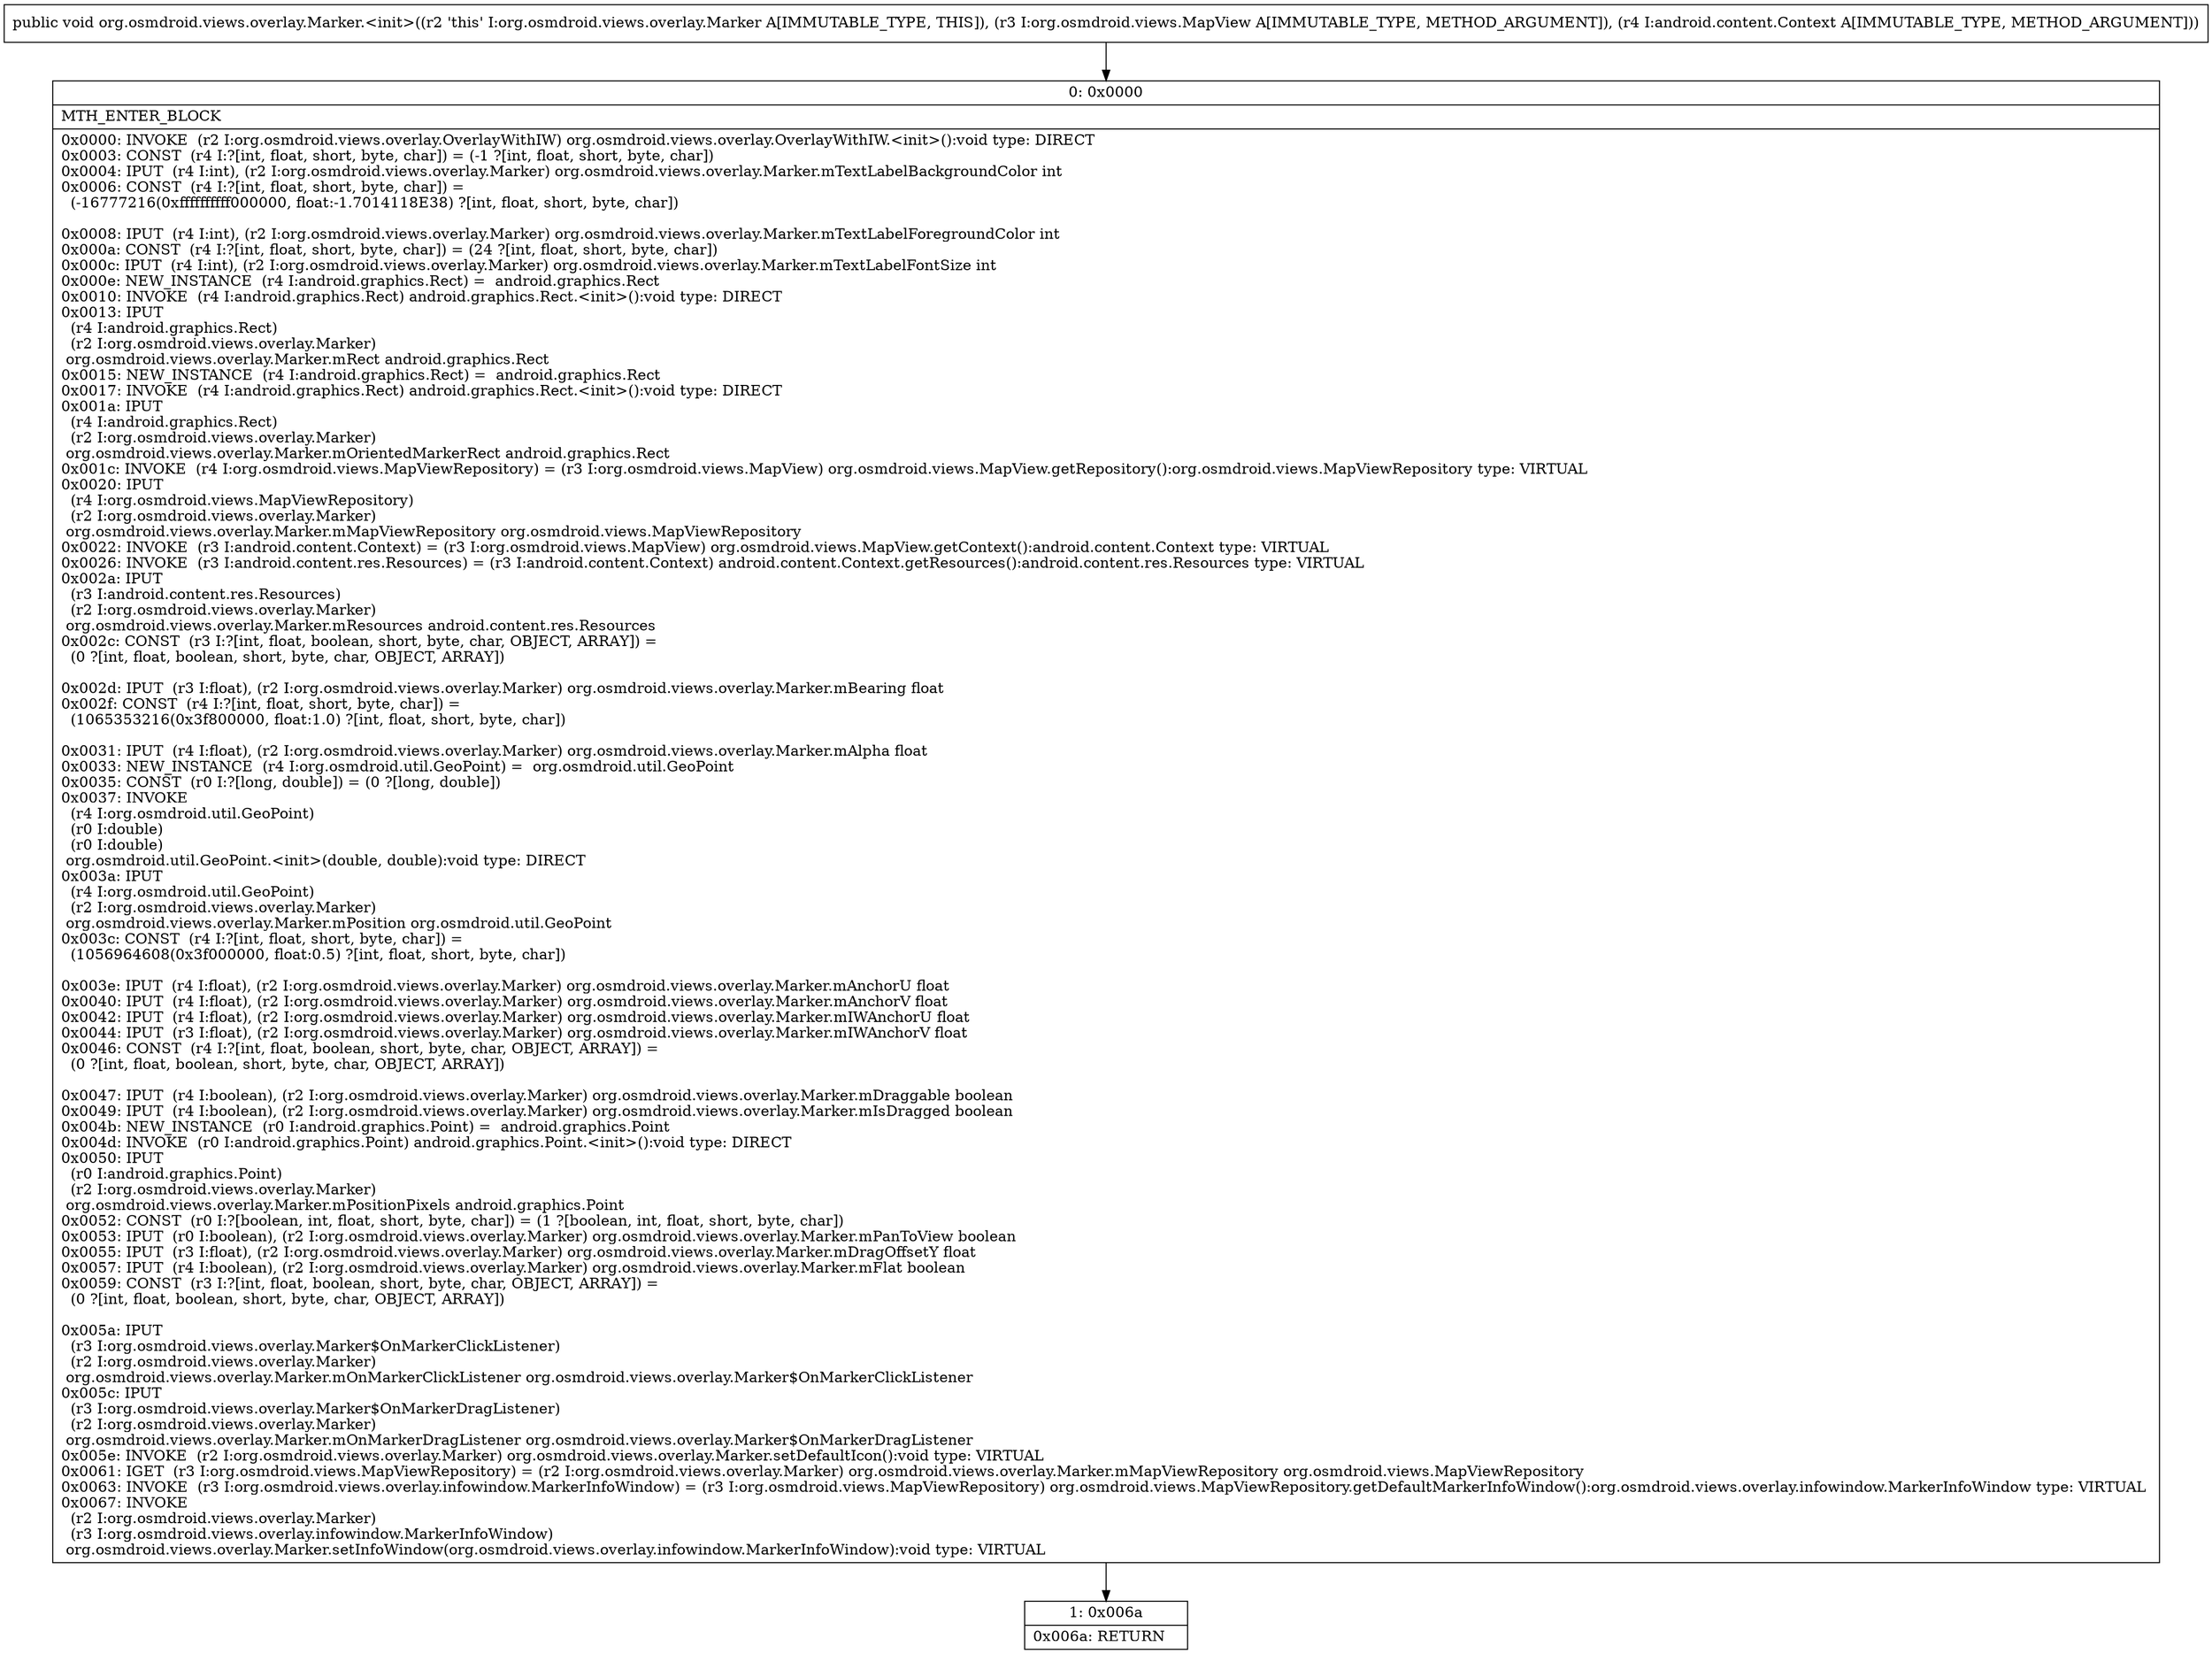 digraph "CFG fororg.osmdroid.views.overlay.Marker.\<init\>(Lorg\/osmdroid\/views\/MapView;Landroid\/content\/Context;)V" {
Node_0 [shape=record,label="{0\:\ 0x0000|MTH_ENTER_BLOCK\l|0x0000: INVOKE  (r2 I:org.osmdroid.views.overlay.OverlayWithIW) org.osmdroid.views.overlay.OverlayWithIW.\<init\>():void type: DIRECT \l0x0003: CONST  (r4 I:?[int, float, short, byte, char]) = (\-1 ?[int, float, short, byte, char]) \l0x0004: IPUT  (r4 I:int), (r2 I:org.osmdroid.views.overlay.Marker) org.osmdroid.views.overlay.Marker.mTextLabelBackgroundColor int \l0x0006: CONST  (r4 I:?[int, float, short, byte, char]) = \l  (\-16777216(0xffffffffff000000, float:\-1.7014118E38) ?[int, float, short, byte, char])\l \l0x0008: IPUT  (r4 I:int), (r2 I:org.osmdroid.views.overlay.Marker) org.osmdroid.views.overlay.Marker.mTextLabelForegroundColor int \l0x000a: CONST  (r4 I:?[int, float, short, byte, char]) = (24 ?[int, float, short, byte, char]) \l0x000c: IPUT  (r4 I:int), (r2 I:org.osmdroid.views.overlay.Marker) org.osmdroid.views.overlay.Marker.mTextLabelFontSize int \l0x000e: NEW_INSTANCE  (r4 I:android.graphics.Rect) =  android.graphics.Rect \l0x0010: INVOKE  (r4 I:android.graphics.Rect) android.graphics.Rect.\<init\>():void type: DIRECT \l0x0013: IPUT  \l  (r4 I:android.graphics.Rect)\l  (r2 I:org.osmdroid.views.overlay.Marker)\l org.osmdroid.views.overlay.Marker.mRect android.graphics.Rect \l0x0015: NEW_INSTANCE  (r4 I:android.graphics.Rect) =  android.graphics.Rect \l0x0017: INVOKE  (r4 I:android.graphics.Rect) android.graphics.Rect.\<init\>():void type: DIRECT \l0x001a: IPUT  \l  (r4 I:android.graphics.Rect)\l  (r2 I:org.osmdroid.views.overlay.Marker)\l org.osmdroid.views.overlay.Marker.mOrientedMarkerRect android.graphics.Rect \l0x001c: INVOKE  (r4 I:org.osmdroid.views.MapViewRepository) = (r3 I:org.osmdroid.views.MapView) org.osmdroid.views.MapView.getRepository():org.osmdroid.views.MapViewRepository type: VIRTUAL \l0x0020: IPUT  \l  (r4 I:org.osmdroid.views.MapViewRepository)\l  (r2 I:org.osmdroid.views.overlay.Marker)\l org.osmdroid.views.overlay.Marker.mMapViewRepository org.osmdroid.views.MapViewRepository \l0x0022: INVOKE  (r3 I:android.content.Context) = (r3 I:org.osmdroid.views.MapView) org.osmdroid.views.MapView.getContext():android.content.Context type: VIRTUAL \l0x0026: INVOKE  (r3 I:android.content.res.Resources) = (r3 I:android.content.Context) android.content.Context.getResources():android.content.res.Resources type: VIRTUAL \l0x002a: IPUT  \l  (r3 I:android.content.res.Resources)\l  (r2 I:org.osmdroid.views.overlay.Marker)\l org.osmdroid.views.overlay.Marker.mResources android.content.res.Resources \l0x002c: CONST  (r3 I:?[int, float, boolean, short, byte, char, OBJECT, ARRAY]) = \l  (0 ?[int, float, boolean, short, byte, char, OBJECT, ARRAY])\l \l0x002d: IPUT  (r3 I:float), (r2 I:org.osmdroid.views.overlay.Marker) org.osmdroid.views.overlay.Marker.mBearing float \l0x002f: CONST  (r4 I:?[int, float, short, byte, char]) = \l  (1065353216(0x3f800000, float:1.0) ?[int, float, short, byte, char])\l \l0x0031: IPUT  (r4 I:float), (r2 I:org.osmdroid.views.overlay.Marker) org.osmdroid.views.overlay.Marker.mAlpha float \l0x0033: NEW_INSTANCE  (r4 I:org.osmdroid.util.GeoPoint) =  org.osmdroid.util.GeoPoint \l0x0035: CONST  (r0 I:?[long, double]) = (0 ?[long, double]) \l0x0037: INVOKE  \l  (r4 I:org.osmdroid.util.GeoPoint)\l  (r0 I:double)\l  (r0 I:double)\l org.osmdroid.util.GeoPoint.\<init\>(double, double):void type: DIRECT \l0x003a: IPUT  \l  (r4 I:org.osmdroid.util.GeoPoint)\l  (r2 I:org.osmdroid.views.overlay.Marker)\l org.osmdroid.views.overlay.Marker.mPosition org.osmdroid.util.GeoPoint \l0x003c: CONST  (r4 I:?[int, float, short, byte, char]) = \l  (1056964608(0x3f000000, float:0.5) ?[int, float, short, byte, char])\l \l0x003e: IPUT  (r4 I:float), (r2 I:org.osmdroid.views.overlay.Marker) org.osmdroid.views.overlay.Marker.mAnchorU float \l0x0040: IPUT  (r4 I:float), (r2 I:org.osmdroid.views.overlay.Marker) org.osmdroid.views.overlay.Marker.mAnchorV float \l0x0042: IPUT  (r4 I:float), (r2 I:org.osmdroid.views.overlay.Marker) org.osmdroid.views.overlay.Marker.mIWAnchorU float \l0x0044: IPUT  (r3 I:float), (r2 I:org.osmdroid.views.overlay.Marker) org.osmdroid.views.overlay.Marker.mIWAnchorV float \l0x0046: CONST  (r4 I:?[int, float, boolean, short, byte, char, OBJECT, ARRAY]) = \l  (0 ?[int, float, boolean, short, byte, char, OBJECT, ARRAY])\l \l0x0047: IPUT  (r4 I:boolean), (r2 I:org.osmdroid.views.overlay.Marker) org.osmdroid.views.overlay.Marker.mDraggable boolean \l0x0049: IPUT  (r4 I:boolean), (r2 I:org.osmdroid.views.overlay.Marker) org.osmdroid.views.overlay.Marker.mIsDragged boolean \l0x004b: NEW_INSTANCE  (r0 I:android.graphics.Point) =  android.graphics.Point \l0x004d: INVOKE  (r0 I:android.graphics.Point) android.graphics.Point.\<init\>():void type: DIRECT \l0x0050: IPUT  \l  (r0 I:android.graphics.Point)\l  (r2 I:org.osmdroid.views.overlay.Marker)\l org.osmdroid.views.overlay.Marker.mPositionPixels android.graphics.Point \l0x0052: CONST  (r0 I:?[boolean, int, float, short, byte, char]) = (1 ?[boolean, int, float, short, byte, char]) \l0x0053: IPUT  (r0 I:boolean), (r2 I:org.osmdroid.views.overlay.Marker) org.osmdroid.views.overlay.Marker.mPanToView boolean \l0x0055: IPUT  (r3 I:float), (r2 I:org.osmdroid.views.overlay.Marker) org.osmdroid.views.overlay.Marker.mDragOffsetY float \l0x0057: IPUT  (r4 I:boolean), (r2 I:org.osmdroid.views.overlay.Marker) org.osmdroid.views.overlay.Marker.mFlat boolean \l0x0059: CONST  (r3 I:?[int, float, boolean, short, byte, char, OBJECT, ARRAY]) = \l  (0 ?[int, float, boolean, short, byte, char, OBJECT, ARRAY])\l \l0x005a: IPUT  \l  (r3 I:org.osmdroid.views.overlay.Marker$OnMarkerClickListener)\l  (r2 I:org.osmdroid.views.overlay.Marker)\l org.osmdroid.views.overlay.Marker.mOnMarkerClickListener org.osmdroid.views.overlay.Marker$OnMarkerClickListener \l0x005c: IPUT  \l  (r3 I:org.osmdroid.views.overlay.Marker$OnMarkerDragListener)\l  (r2 I:org.osmdroid.views.overlay.Marker)\l org.osmdroid.views.overlay.Marker.mOnMarkerDragListener org.osmdroid.views.overlay.Marker$OnMarkerDragListener \l0x005e: INVOKE  (r2 I:org.osmdroid.views.overlay.Marker) org.osmdroid.views.overlay.Marker.setDefaultIcon():void type: VIRTUAL \l0x0061: IGET  (r3 I:org.osmdroid.views.MapViewRepository) = (r2 I:org.osmdroid.views.overlay.Marker) org.osmdroid.views.overlay.Marker.mMapViewRepository org.osmdroid.views.MapViewRepository \l0x0063: INVOKE  (r3 I:org.osmdroid.views.overlay.infowindow.MarkerInfoWindow) = (r3 I:org.osmdroid.views.MapViewRepository) org.osmdroid.views.MapViewRepository.getDefaultMarkerInfoWindow():org.osmdroid.views.overlay.infowindow.MarkerInfoWindow type: VIRTUAL \l0x0067: INVOKE  \l  (r2 I:org.osmdroid.views.overlay.Marker)\l  (r3 I:org.osmdroid.views.overlay.infowindow.MarkerInfoWindow)\l org.osmdroid.views.overlay.Marker.setInfoWindow(org.osmdroid.views.overlay.infowindow.MarkerInfoWindow):void type: VIRTUAL \l}"];
Node_1 [shape=record,label="{1\:\ 0x006a|0x006a: RETURN   \l}"];
MethodNode[shape=record,label="{public void org.osmdroid.views.overlay.Marker.\<init\>((r2 'this' I:org.osmdroid.views.overlay.Marker A[IMMUTABLE_TYPE, THIS]), (r3 I:org.osmdroid.views.MapView A[IMMUTABLE_TYPE, METHOD_ARGUMENT]), (r4 I:android.content.Context A[IMMUTABLE_TYPE, METHOD_ARGUMENT])) }"];
MethodNode -> Node_0;
Node_0 -> Node_1;
}

